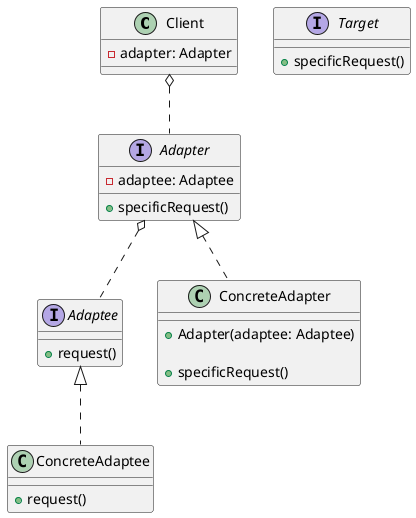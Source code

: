 @startuml
'https://plantuml.com/class-diagram

class Client {
    - adapter: Adapter
}

interface Adaptee {
    + request()
}

class ConcreteAdaptee implements Adaptee {
    + request()
}

interface Target {
    + specificRequest()
}

interface Adapter {
    - adaptee: Adaptee
    + specificRequest()
}

class ConcreteAdapter implements Adapter {
    + Adapter(adaptee: Adaptee)

    + specificRequest()
}

Adapter o.. Adaptee
Client o.. Adapter


@enduml